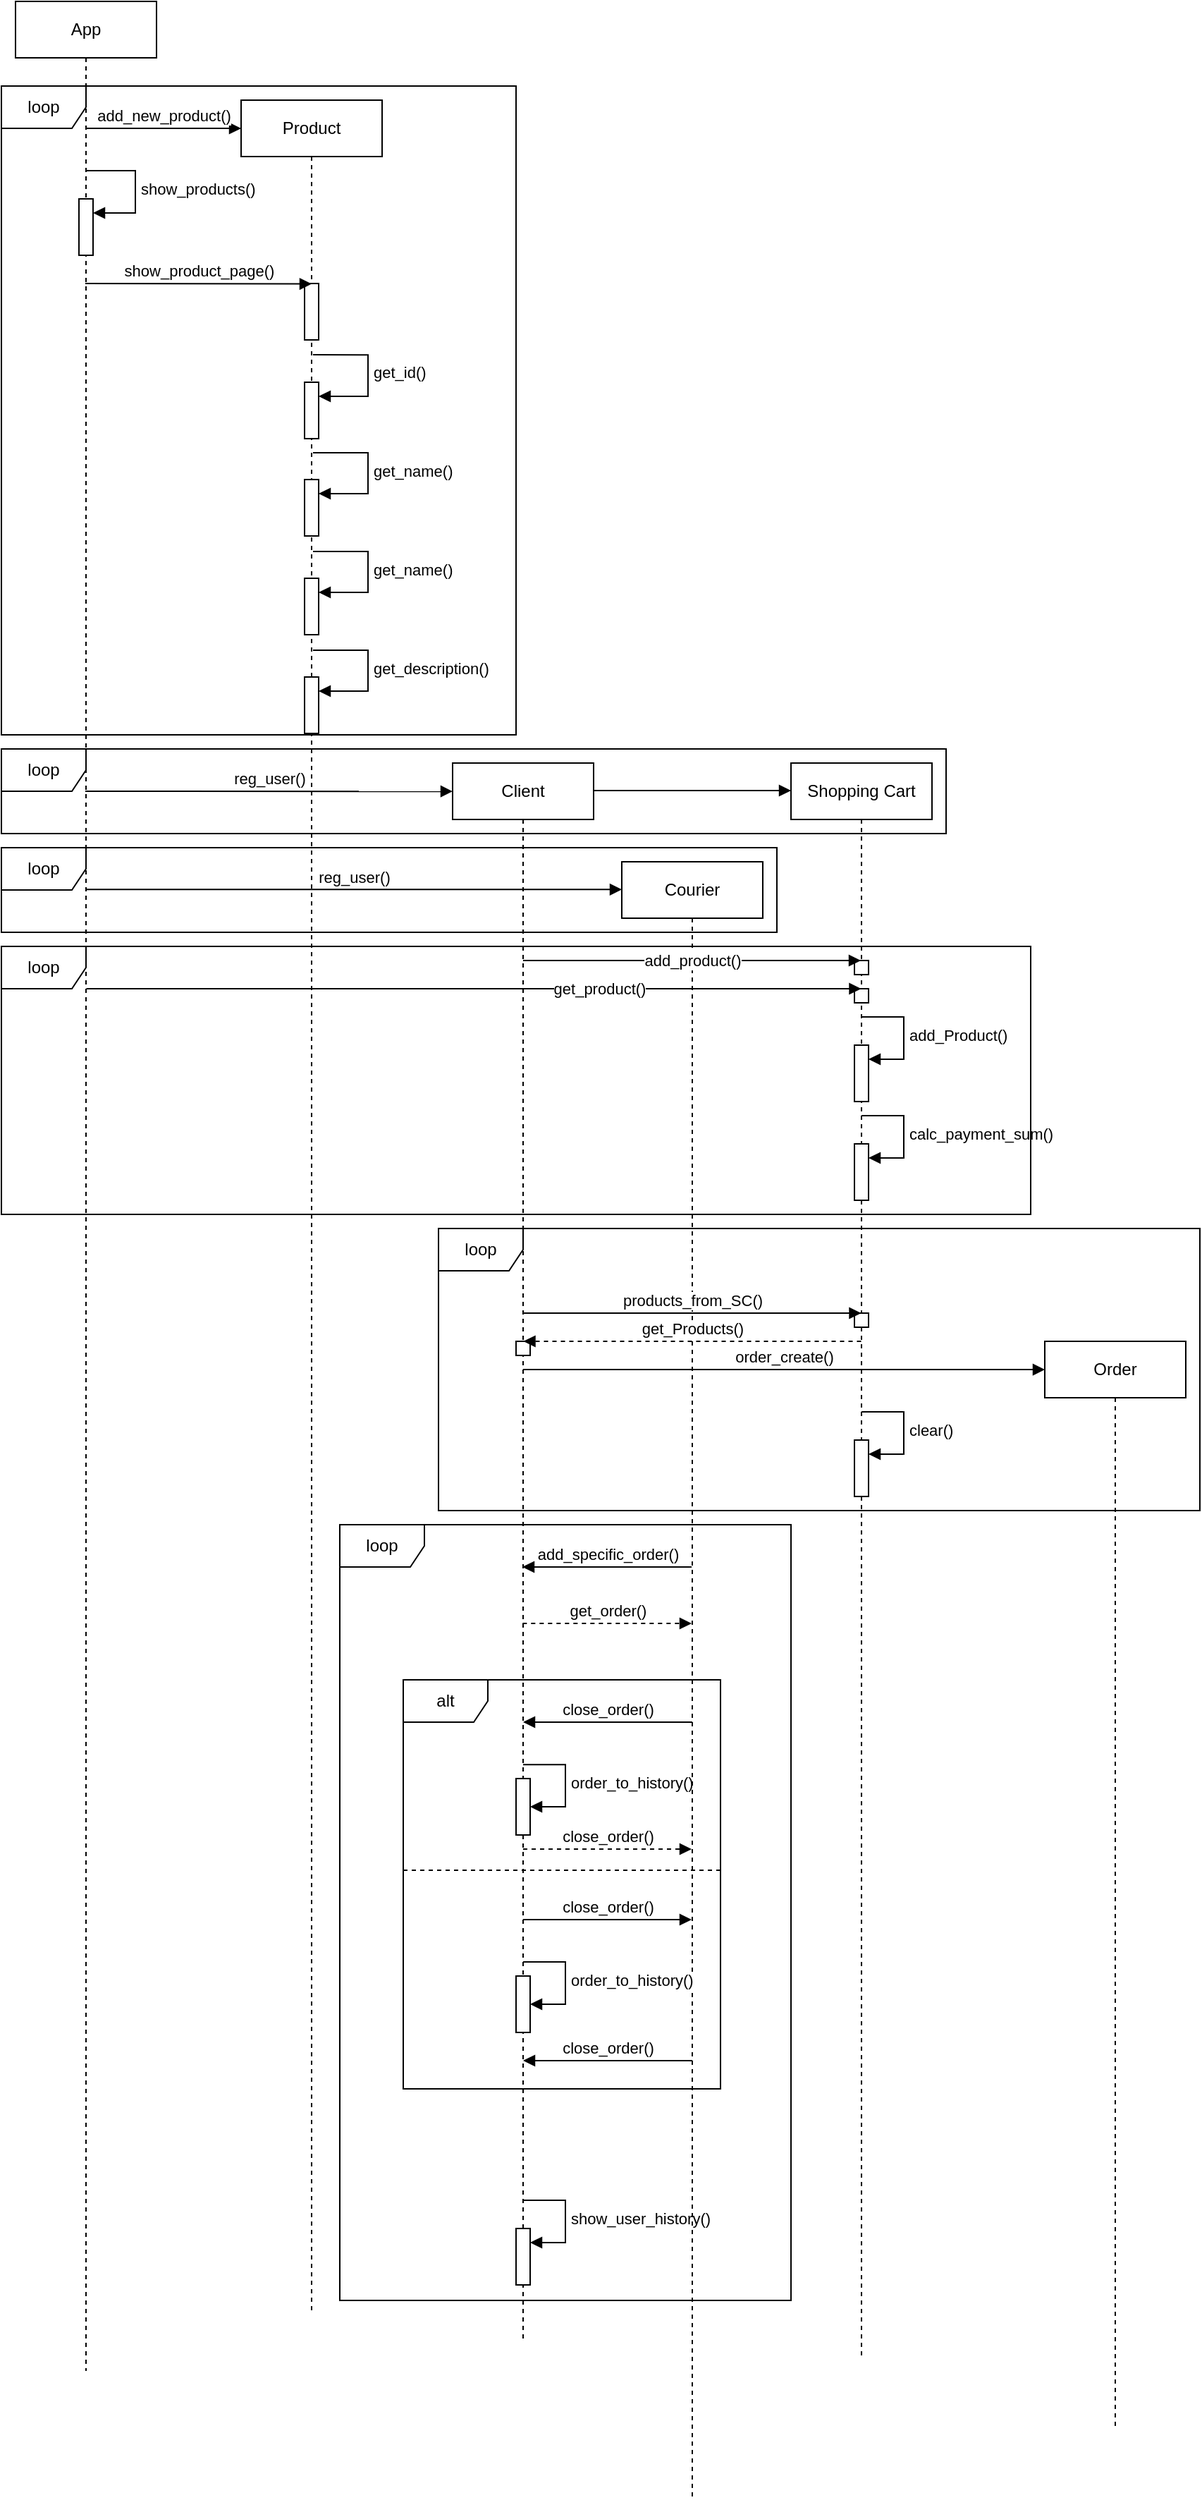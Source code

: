 <mxfile version="22.0.4" type="github">
  <diagram name="Страница — 1" id="QKT6WsH2Z0uWWN3aXLzz">
    <mxGraphModel dx="1889" dy="1730" grid="1" gridSize="10" guides="1" tooltips="1" connect="1" arrows="1" fold="1" page="1" pageScale="1" pageWidth="827" pageHeight="1169" math="0" shadow="0">
      <root>
        <mxCell id="0" />
        <mxCell id="1" parent="0" />
        <mxCell id="R161lrSTg0WXfEPUk8Zl-1" value="App" style="shape=umlLifeline;perimeter=lifelinePerimeter;whiteSpace=wrap;html=1;container=1;dropTarget=0;collapsible=0;recursiveResize=0;outlineConnect=0;portConstraint=eastwest;newEdgeStyle={&quot;curved&quot;:0,&quot;rounded&quot;:0};" parent="1" vertex="1">
          <mxGeometry x="-30" y="-320" width="100" height="1680" as="geometry" />
        </mxCell>
        <mxCell id="KEKvrft_BPd6GVxRHbvh-13" value="" style="html=1;points=[[0,0,0,0,5],[0,1,0,0,-5],[1,0,0,0,5],[1,1,0,0,-5]];perimeter=orthogonalPerimeter;outlineConnect=0;targetShapes=umlLifeline;portConstraint=eastwest;newEdgeStyle={&quot;curved&quot;:0,&quot;rounded&quot;:0};" vertex="1" parent="R161lrSTg0WXfEPUk8Zl-1">
          <mxGeometry x="45" y="140" width="10" height="40" as="geometry" />
        </mxCell>
        <mxCell id="R161lrSTg0WXfEPUk8Zl-2" value="Product" style="shape=umlLifeline;perimeter=lifelinePerimeter;whiteSpace=wrap;html=1;container=1;dropTarget=0;collapsible=0;recursiveResize=0;outlineConnect=0;portConstraint=eastwest;newEdgeStyle={&quot;curved&quot;:0,&quot;rounded&quot;:0};" parent="1" vertex="1">
          <mxGeometry x="130" y="-250" width="100" height="1570" as="geometry" />
        </mxCell>
        <mxCell id="KEKvrft_BPd6GVxRHbvh-15" value="" style="html=1;points=[[0,0,0,0,5],[0,1,0,0,-5],[1,0,0,0,5],[1,1,0,0,-5]];perimeter=orthogonalPerimeter;outlineConnect=0;targetShapes=umlLifeline;portConstraint=eastwest;newEdgeStyle={&quot;curved&quot;:0,&quot;rounded&quot;:0};" vertex="1" parent="R161lrSTg0WXfEPUk8Zl-2">
          <mxGeometry x="45" y="200" width="10" height="40" as="geometry" />
        </mxCell>
        <mxCell id="KEKvrft_BPd6GVxRHbvh-16" value="get_id()" style="html=1;align=left;spacingLeft=2;endArrow=block;rounded=0;edgeStyle=orthogonalEdgeStyle;curved=0;rounded=0;exitX=0.51;exitY=0.115;exitDx=0;exitDy=0;exitPerimeter=0;" edge="1" parent="R161lrSTg0WXfEPUk8Zl-2" target="KEKvrft_BPd6GVxRHbvh-15" source="R161lrSTg0WXfEPUk8Zl-2">
          <mxGeometry relative="1" as="geometry">
            <mxPoint x="55" y="180" as="sourcePoint" />
            <Array as="points">
              <mxPoint x="90" y="181" />
              <mxPoint x="90" y="210" />
            </Array>
          </mxGeometry>
        </mxCell>
        <mxCell id="KEKvrft_BPd6GVxRHbvh-17" value="" style="html=1;points=[[0,0,0,0,5],[0,1,0,0,-5],[1,0,0,0,5],[1,1,0,0,-5]];perimeter=orthogonalPerimeter;outlineConnect=0;targetShapes=umlLifeline;portConstraint=eastwest;newEdgeStyle={&quot;curved&quot;:0,&quot;rounded&quot;:0};" vertex="1" parent="R161lrSTg0WXfEPUk8Zl-2">
          <mxGeometry x="45" y="130" width="10" height="40" as="geometry" />
        </mxCell>
        <mxCell id="KEKvrft_BPd6GVxRHbvh-22" value="" style="html=1;points=[[0,0,0,0,5],[0,1,0,0,-5],[1,0,0,0,5],[1,1,0,0,-5]];perimeter=orthogonalPerimeter;outlineConnect=0;targetShapes=umlLifeline;portConstraint=eastwest;newEdgeStyle={&quot;curved&quot;:0,&quot;rounded&quot;:0};" vertex="1" parent="R161lrSTg0WXfEPUk8Zl-2">
          <mxGeometry x="45" y="269" width="10" height="40" as="geometry" />
        </mxCell>
        <mxCell id="KEKvrft_BPd6GVxRHbvh-23" value="get_name()" style="html=1;align=left;spacingLeft=2;endArrow=block;rounded=0;edgeStyle=orthogonalEdgeStyle;curved=0;rounded=0;exitX=0.51;exitY=0.115;exitDx=0;exitDy=0;exitPerimeter=0;" edge="1" parent="R161lrSTg0WXfEPUk8Zl-2" target="KEKvrft_BPd6GVxRHbvh-22">
          <mxGeometry relative="1" as="geometry">
            <mxPoint x="51" y="250" as="sourcePoint" />
            <Array as="points">
              <mxPoint x="90" y="250" />
              <mxPoint x="90" y="279" />
            </Array>
          </mxGeometry>
        </mxCell>
        <mxCell id="KEKvrft_BPd6GVxRHbvh-24" value="" style="html=1;points=[[0,0,0,0,5],[0,1,0,0,-5],[1,0,0,0,5],[1,1,0,0,-5]];perimeter=orthogonalPerimeter;outlineConnect=0;targetShapes=umlLifeline;portConstraint=eastwest;newEdgeStyle={&quot;curved&quot;:0,&quot;rounded&quot;:0};" vertex="1" parent="R161lrSTg0WXfEPUk8Zl-2">
          <mxGeometry x="45" y="339" width="10" height="40" as="geometry" />
        </mxCell>
        <mxCell id="KEKvrft_BPd6GVxRHbvh-25" value="get_name()" style="html=1;align=left;spacingLeft=2;endArrow=block;rounded=0;edgeStyle=orthogonalEdgeStyle;curved=0;rounded=0;exitX=0.51;exitY=0.115;exitDx=0;exitDy=0;exitPerimeter=0;" edge="1" parent="R161lrSTg0WXfEPUk8Zl-2" target="KEKvrft_BPd6GVxRHbvh-24">
          <mxGeometry relative="1" as="geometry">
            <mxPoint x="51" y="320" as="sourcePoint" />
            <Array as="points">
              <mxPoint x="90" y="320" />
              <mxPoint x="90" y="349" />
            </Array>
          </mxGeometry>
        </mxCell>
        <mxCell id="KEKvrft_BPd6GVxRHbvh-26" value="" style="html=1;points=[[0,0,0,0,5],[0,1,0,0,-5],[1,0,0,0,5],[1,1,0,0,-5]];perimeter=orthogonalPerimeter;outlineConnect=0;targetShapes=umlLifeline;portConstraint=eastwest;newEdgeStyle={&quot;curved&quot;:0,&quot;rounded&quot;:0};" vertex="1" parent="R161lrSTg0WXfEPUk8Zl-2">
          <mxGeometry x="45" y="409" width="10" height="40" as="geometry" />
        </mxCell>
        <mxCell id="KEKvrft_BPd6GVxRHbvh-27" value="get_description()" style="html=1;align=left;spacingLeft=2;endArrow=block;rounded=0;edgeStyle=orthogonalEdgeStyle;curved=0;rounded=0;exitX=0.51;exitY=0.115;exitDx=0;exitDy=0;exitPerimeter=0;" edge="1" parent="R161lrSTg0WXfEPUk8Zl-2" target="KEKvrft_BPd6GVxRHbvh-26">
          <mxGeometry relative="1" as="geometry">
            <mxPoint x="51" y="390" as="sourcePoint" />
            <Array as="points">
              <mxPoint x="90.0" y="390" />
              <mxPoint x="90.0" y="419" />
            </Array>
          </mxGeometry>
        </mxCell>
        <mxCell id="R161lrSTg0WXfEPUk8Zl-4" value="Client" style="shape=umlLifeline;perimeter=lifelinePerimeter;whiteSpace=wrap;html=1;container=1;dropTarget=0;collapsible=0;recursiveResize=0;outlineConnect=0;portConstraint=eastwest;newEdgeStyle={&quot;curved&quot;:0,&quot;rounded&quot;:0};" parent="1" vertex="1">
          <mxGeometry x="280" y="220" width="100" height="1120" as="geometry" />
        </mxCell>
        <mxCell id="R161lrSTg0WXfEPUk8Zl-59" value="order_to_history()" style="html=1;align=left;spacingLeft=2;endArrow=block;rounded=0;edgeStyle=orthogonalEdgeStyle;curved=0;rounded=0;exitX=0.5;exitY=0.634;exitDx=0;exitDy=0;exitPerimeter=0;" parent="R161lrSTg0WXfEPUk8Zl-4" source="R161lrSTg0WXfEPUk8Zl-4" target="R161lrSTg0WXfEPUk8Zl-60" edge="1">
          <mxGeometry relative="1" as="geometry">
            <mxPoint x="55" y="710" as="sourcePoint" />
            <Array as="points">
              <mxPoint x="80" y="710" />
              <mxPoint x="80" y="740" />
            </Array>
            <mxPoint x="60" y="740" as="targetPoint" />
          </mxGeometry>
        </mxCell>
        <mxCell id="R161lrSTg0WXfEPUk8Zl-60" value="" style="html=1;points=[[0,0,0,0,5],[0,1,0,0,-5],[1,0,0,0,5],[1,1,0,0,-5]];perimeter=orthogonalPerimeter;outlineConnect=0;targetShapes=umlLifeline;portConstraint=eastwest;newEdgeStyle={&quot;curved&quot;:0,&quot;rounded&quot;:0};" parent="R161lrSTg0WXfEPUk8Zl-4" vertex="1">
          <mxGeometry x="45" y="720" width="10" height="40" as="geometry" />
        </mxCell>
        <mxCell id="R161lrSTg0WXfEPUk8Zl-65" value="" style="html=1;points=[[0,0,0,0,5],[0,1,0,0,-5],[1,0,0,0,5],[1,1,0,0,-5]];perimeter=orthogonalPerimeter;outlineConnect=0;targetShapes=umlLifeline;portConstraint=eastwest;newEdgeStyle={&quot;curved&quot;:0,&quot;rounded&quot;:0};" parent="R161lrSTg0WXfEPUk8Zl-4" vertex="1">
          <mxGeometry x="45" y="860" width="10" height="40" as="geometry" />
        </mxCell>
        <mxCell id="KEKvrft_BPd6GVxRHbvh-2" value="show_user_history()" style="html=1;align=left;spacingLeft=2;endArrow=block;rounded=0;edgeStyle=orthogonalEdgeStyle;curved=0;rounded=0;" edge="1" parent="R161lrSTg0WXfEPUk8Zl-4">
          <mxGeometry relative="1" as="geometry">
            <mxPoint x="50" y="1019" as="sourcePoint" />
            <Array as="points">
              <mxPoint x="80" y="1049" />
            </Array>
            <mxPoint x="55" y="1049" as="targetPoint" />
          </mxGeometry>
        </mxCell>
        <mxCell id="KEKvrft_BPd6GVxRHbvh-3" value="" style="html=1;points=[[0,0,0,0,5],[0,1,0,0,-5],[1,0,0,0,5],[1,1,0,0,-5]];perimeter=orthogonalPerimeter;outlineConnect=0;targetShapes=umlLifeline;portConstraint=eastwest;newEdgeStyle={&quot;curved&quot;:0,&quot;rounded&quot;:0};" vertex="1" parent="R161lrSTg0WXfEPUk8Zl-4">
          <mxGeometry x="45" y="1039" width="10" height="40" as="geometry" />
        </mxCell>
        <mxCell id="R161lrSTg0WXfEPUk8Zl-5" value="Courier" style="shape=umlLifeline;perimeter=lifelinePerimeter;whiteSpace=wrap;html=1;container=1;dropTarget=0;collapsible=0;recursiveResize=0;outlineConnect=0;portConstraint=eastwest;newEdgeStyle={&quot;curved&quot;:0,&quot;rounded&quot;:0};" parent="1" vertex="1">
          <mxGeometry x="400" y="290" width="100" height="1160" as="geometry" />
        </mxCell>
        <mxCell id="R161lrSTg0WXfEPUk8Zl-6" value="Order" style="shape=umlLifeline;perimeter=lifelinePerimeter;whiteSpace=wrap;html=1;container=1;dropTarget=0;collapsible=0;recursiveResize=0;outlineConnect=0;portConstraint=eastwest;newEdgeStyle={&quot;curved&quot;:0,&quot;rounded&quot;:0};" parent="1" vertex="1">
          <mxGeometry x="700" y="630" width="100" height="770" as="geometry" />
        </mxCell>
        <mxCell id="R161lrSTg0WXfEPUk8Zl-7" value="Shopping Cart" style="shape=umlLifeline;perimeter=lifelinePerimeter;whiteSpace=wrap;html=1;container=1;dropTarget=0;collapsible=0;recursiveResize=0;outlineConnect=0;portConstraint=eastwest;newEdgeStyle={&quot;curved&quot;:0,&quot;rounded&quot;:0};" parent="1" vertex="1">
          <mxGeometry x="520" y="220" width="100" height="1130" as="geometry" />
        </mxCell>
        <mxCell id="R161lrSTg0WXfEPUk8Zl-32" value="add_Product()" style="html=1;align=left;spacingLeft=2;endArrow=block;rounded=0;edgeStyle=orthogonalEdgeStyle;curved=0;rounded=0;" parent="R161lrSTg0WXfEPUk8Zl-7" edge="1">
          <mxGeometry relative="1" as="geometry">
            <mxPoint x="50" y="180" as="sourcePoint" />
            <Array as="points">
              <mxPoint x="80" y="210" />
            </Array>
            <mxPoint x="55" y="210" as="targetPoint" />
          </mxGeometry>
        </mxCell>
        <mxCell id="R161lrSTg0WXfEPUk8Zl-35" value="calc_payment_sum()" style="html=1;align=left;spacingLeft=2;endArrow=block;rounded=0;edgeStyle=orthogonalEdgeStyle;curved=0;rounded=0;" parent="R161lrSTg0WXfEPUk8Zl-7" edge="1">
          <mxGeometry relative="1" as="geometry">
            <mxPoint x="50" y="250" as="sourcePoint" />
            <Array as="points">
              <mxPoint x="80" y="280" />
            </Array>
            <mxPoint x="55" y="280" as="targetPoint" />
          </mxGeometry>
        </mxCell>
        <mxCell id="R161lrSTg0WXfEPUk8Zl-36" value="" style="html=1;points=[[0,0,0,0,5],[0,1,0,0,-5],[1,0,0,0,5],[1,1,0,0,-5]];perimeter=orthogonalPerimeter;outlineConnect=0;targetShapes=umlLifeline;portConstraint=eastwest;newEdgeStyle={&quot;curved&quot;:0,&quot;rounded&quot;:0};" parent="R161lrSTg0WXfEPUk8Zl-7" vertex="1">
          <mxGeometry x="45" y="270" width="10" height="40" as="geometry" />
        </mxCell>
        <mxCell id="R161lrSTg0WXfEPUk8Zl-42" value="clear()" style="html=1;align=left;spacingLeft=2;endArrow=block;rounded=0;edgeStyle=orthogonalEdgeStyle;curved=0;rounded=0;" parent="R161lrSTg0WXfEPUk8Zl-7" edge="1">
          <mxGeometry relative="1" as="geometry">
            <mxPoint x="50" y="460" as="sourcePoint" />
            <Array as="points">
              <mxPoint x="80" y="490" />
            </Array>
            <mxPoint x="55" y="490" as="targetPoint" />
          </mxGeometry>
        </mxCell>
        <mxCell id="R161lrSTg0WXfEPUk8Zl-43" value="" style="html=1;points=[[0,0,0,0,5],[0,1,0,0,-5],[1,0,0,0,5],[1,1,0,0,-5]];perimeter=orthogonalPerimeter;outlineConnect=0;targetShapes=umlLifeline;portConstraint=eastwest;newEdgeStyle={&quot;curved&quot;:0,&quot;rounded&quot;:0};" parent="R161lrSTg0WXfEPUk8Zl-7" vertex="1">
          <mxGeometry x="45" y="480" width="10" height="40" as="geometry" />
        </mxCell>
        <mxCell id="KEKvrft_BPd6GVxRHbvh-19" value="" style="html=1;points=[[0,0,0,0,5],[0,1,0,0,-5],[1,0,0,0,5],[1,1,0,0,-5]];perimeter=orthogonalPerimeter;outlineConnect=0;targetShapes=umlLifeline;portConstraint=eastwest;newEdgeStyle={&quot;curved&quot;:0,&quot;rounded&quot;:0};" vertex="1" parent="R161lrSTg0WXfEPUk8Zl-7">
          <mxGeometry x="45" y="160" width="10" height="10" as="geometry" />
        </mxCell>
        <mxCell id="R161lrSTg0WXfEPUk8Zl-9" value="add_new_product()" style="html=1;verticalAlign=bottom;endArrow=block;curved=0;rounded=0;" parent="1" edge="1">
          <mxGeometry width="80" relative="1" as="geometry">
            <mxPoint x="19.5" y="-230" as="sourcePoint" />
            <mxPoint x="130" y="-230" as="targetPoint" />
          </mxGeometry>
        </mxCell>
        <mxCell id="R161lrSTg0WXfEPUk8Zl-12" value="reg_user()" style="html=1;verticalAlign=bottom;endArrow=block;curved=0;rounded=0;entryX=0;entryY=0.067;entryDx=0;entryDy=0;entryPerimeter=0;" parent="1" edge="1">
          <mxGeometry width="80" relative="1" as="geometry">
            <mxPoint x="19.5" y="240" as="sourcePoint" />
            <mxPoint x="280" y="240.1" as="targetPoint" />
          </mxGeometry>
        </mxCell>
        <mxCell id="R161lrSTg0WXfEPUk8Zl-14" value="reg_user()" style="html=1;verticalAlign=bottom;endArrow=block;curved=0;rounded=0;entryX=0;entryY=0.067;entryDx=0;entryDy=0;entryPerimeter=0;" parent="1" edge="1">
          <mxGeometry width="80" relative="1" as="geometry">
            <mxPoint x="19.5" y="309.58" as="sourcePoint" />
            <mxPoint x="400" y="309.68" as="targetPoint" />
          </mxGeometry>
        </mxCell>
        <mxCell id="R161lrSTg0WXfEPUk8Zl-15" value="" style="html=1;verticalAlign=bottom;endArrow=block;curved=0;rounded=0;" parent="1" edge="1">
          <mxGeometry width="80" relative="1" as="geometry">
            <mxPoint x="380" y="239.5" as="sourcePoint" />
            <mxPoint x="520" y="239.5" as="targetPoint" />
          </mxGeometry>
        </mxCell>
        <mxCell id="R161lrSTg0WXfEPUk8Zl-16" value="loop" style="shape=umlFrame;whiteSpace=wrap;html=1;pointerEvents=0;" parent="1" vertex="1">
          <mxGeometry x="-40" y="-260" width="365" height="460" as="geometry" />
        </mxCell>
        <mxCell id="R161lrSTg0WXfEPUk8Zl-17" value="order_create()" style="html=1;verticalAlign=bottom;endArrow=block;curved=0;rounded=0;entryX=0;entryY=0.026;entryDx=0;entryDy=0;entryPerimeter=0;" parent="1" target="R161lrSTg0WXfEPUk8Zl-6" edge="1">
          <mxGeometry width="80" relative="1" as="geometry">
            <mxPoint x="330" y="650" as="sourcePoint" />
            <mxPoint x="660" y="650" as="targetPoint" />
          </mxGeometry>
        </mxCell>
        <mxCell id="R161lrSTg0WXfEPUk8Zl-18" value="loop" style="shape=umlFrame;whiteSpace=wrap;html=1;pointerEvents=0;" parent="1" vertex="1">
          <mxGeometry x="270" y="550" width="540" height="200" as="geometry" />
        </mxCell>
        <mxCell id="R161lrSTg0WXfEPUk8Zl-21" value="loop" style="shape=umlFrame;whiteSpace=wrap;html=1;pointerEvents=0;" parent="1" vertex="1">
          <mxGeometry x="-40" y="210" width="670" height="60" as="geometry" />
        </mxCell>
        <mxCell id="R161lrSTg0WXfEPUk8Zl-22" value="loop" style="shape=umlFrame;whiteSpace=wrap;html=1;pointerEvents=0;" parent="1" vertex="1">
          <mxGeometry x="-40" y="280" width="550" height="60" as="geometry" />
        </mxCell>
        <mxCell id="R161lrSTg0WXfEPUk8Zl-25" value="" style="html=1;verticalAlign=bottom;endArrow=block;curved=0;rounded=0;" parent="1" edge="1">
          <mxGeometry width="80" relative="1" as="geometry">
            <mxPoint x="20.25" y="380" as="sourcePoint" />
            <mxPoint x="569.75" y="380" as="targetPoint" />
          </mxGeometry>
        </mxCell>
        <mxCell id="R161lrSTg0WXfEPUk8Zl-26" value="get_product()" style="edgeLabel;html=1;align=center;verticalAlign=middle;resizable=0;points=[];" parent="R161lrSTg0WXfEPUk8Zl-25" vertex="1" connectable="0">
          <mxGeometry x="0.186" relative="1" as="geometry">
            <mxPoint x="37" as="offset" />
          </mxGeometry>
        </mxCell>
        <mxCell id="R161lrSTg0WXfEPUk8Zl-27" value="loop" style="shape=umlFrame;whiteSpace=wrap;html=1;pointerEvents=0;" parent="1" vertex="1">
          <mxGeometry x="-40" y="350" width="730" height="190" as="geometry" />
        </mxCell>
        <mxCell id="R161lrSTg0WXfEPUk8Zl-33" value="" style="html=1;points=[[0,0,0,0,5],[0,1,0,0,-5],[1,0,0,0,5],[1,1,0,0,-5]];perimeter=orthogonalPerimeter;outlineConnect=0;targetShapes=umlLifeline;portConstraint=eastwest;newEdgeStyle={&quot;curved&quot;:0,&quot;rounded&quot;:0};" parent="1" vertex="1">
          <mxGeometry x="565" y="420" width="10" height="40" as="geometry" />
        </mxCell>
        <mxCell id="R161lrSTg0WXfEPUk8Zl-46" value="add_specific_order()" style="html=1;verticalAlign=bottom;endArrow=block;curved=0;rounded=0;" parent="1" edge="1">
          <mxGeometry width="80" relative="1" as="geometry">
            <mxPoint x="449.5" y="790" as="sourcePoint" />
            <mxPoint x="329.5" y="790" as="targetPoint" />
          </mxGeometry>
        </mxCell>
        <mxCell id="R161lrSTg0WXfEPUk8Zl-47" value="get_order()" style="html=1;verticalAlign=bottom;endArrow=block;curved=0;rounded=0;dashed=1;" parent="1" edge="1">
          <mxGeometry width="80" relative="1" as="geometry">
            <mxPoint x="329.667" y="830.0" as="sourcePoint" />
            <mxPoint x="449.5" y="830.0" as="targetPoint" />
          </mxGeometry>
        </mxCell>
        <mxCell id="R161lrSTg0WXfEPUk8Zl-48" value="loop" style="shape=umlFrame;whiteSpace=wrap;html=1;pointerEvents=0;" parent="1" vertex="1">
          <mxGeometry x="200" y="760" width="320" height="550" as="geometry" />
        </mxCell>
        <mxCell id="R161lrSTg0WXfEPUk8Zl-49" value="close_order()" style="html=1;verticalAlign=bottom;endArrow=block;curved=0;rounded=0;" parent="1" edge="1">
          <mxGeometry width="80" relative="1" as="geometry">
            <mxPoint x="450" y="900" as="sourcePoint" />
            <mxPoint x="330" y="900" as="targetPoint" />
          </mxGeometry>
        </mxCell>
        <mxCell id="R161lrSTg0WXfEPUk8Zl-50" value="close_order()" style="html=1;verticalAlign=bottom;endArrow=block;curved=0;rounded=0;dashed=1;" parent="1" edge="1">
          <mxGeometry width="80" relative="1" as="geometry">
            <mxPoint x="330" y="990" as="sourcePoint" />
            <mxPoint x="449.5" y="990" as="targetPoint" />
          </mxGeometry>
        </mxCell>
        <mxCell id="R161lrSTg0WXfEPUk8Zl-53" value="close_order()" style="html=1;verticalAlign=bottom;endArrow=block;curved=0;rounded=0;" parent="1" edge="1">
          <mxGeometry width="80" relative="1" as="geometry">
            <mxPoint x="330" y="1040" as="sourcePoint" />
            <mxPoint x="449.5" y="1040" as="targetPoint" />
          </mxGeometry>
        </mxCell>
        <mxCell id="R161lrSTg0WXfEPUk8Zl-54" value="close_order()" style="html=1;verticalAlign=bottom;endArrow=block;curved=0;rounded=0;" parent="1" edge="1">
          <mxGeometry width="80" relative="1" as="geometry">
            <mxPoint x="450" y="1140" as="sourcePoint" />
            <mxPoint x="330" y="1140" as="targetPoint" />
          </mxGeometry>
        </mxCell>
        <mxCell id="R161lrSTg0WXfEPUk8Zl-55" value="alt" style="shape=umlFrame;whiteSpace=wrap;html=1;pointerEvents=0;" parent="1" vertex="1">
          <mxGeometry x="245" y="870" width="225" height="290" as="geometry" />
        </mxCell>
        <mxCell id="R161lrSTg0WXfEPUk8Zl-56" value="" style="line;strokeWidth=1;fillColor=none;align=left;verticalAlign=middle;spacingTop=-1;spacingLeft=3;spacingRight=3;rotatable=0;labelPosition=right;points=[];portConstraint=eastwest;strokeColor=inherit;dashed=1;" parent="1" vertex="1">
          <mxGeometry x="245" y="1001" width="225" height="8" as="geometry" />
        </mxCell>
        <mxCell id="R161lrSTg0WXfEPUk8Zl-64" value="order_to_history()" style="html=1;align=left;spacingLeft=2;endArrow=block;rounded=0;edgeStyle=orthogonalEdgeStyle;curved=0;rounded=0;" parent="1" edge="1">
          <mxGeometry relative="1" as="geometry">
            <mxPoint x="330" y="1070" as="sourcePoint" />
            <Array as="points">
              <mxPoint x="360" y="1100" />
            </Array>
            <mxPoint x="335" y="1100" as="targetPoint" />
          </mxGeometry>
        </mxCell>
        <mxCell id="KEKvrft_BPd6GVxRHbvh-10" value="show_product_page()" style="html=1;verticalAlign=bottom;endArrow=block;curved=0;rounded=0;entryX=0.5;entryY=0.083;entryDx=0;entryDy=0;entryPerimeter=0;" edge="1" parent="1" target="R161lrSTg0WXfEPUk8Zl-2">
          <mxGeometry width="80" relative="1" as="geometry">
            <mxPoint x="19.5" y="-120" as="sourcePoint" />
            <mxPoint x="130" y="-120" as="targetPoint" />
          </mxGeometry>
        </mxCell>
        <mxCell id="KEKvrft_BPd6GVxRHbvh-14" value="show_products()" style="html=1;align=left;spacingLeft=2;endArrow=block;rounded=0;edgeStyle=orthogonalEdgeStyle;curved=0;rounded=0;" edge="1" target="KEKvrft_BPd6GVxRHbvh-13" parent="1">
          <mxGeometry relative="1" as="geometry">
            <mxPoint x="20" y="-200" as="sourcePoint" />
            <Array as="points">
              <mxPoint x="55" y="-170" />
            </Array>
          </mxGeometry>
        </mxCell>
        <mxCell id="KEKvrft_BPd6GVxRHbvh-18" value="" style="html=1;points=[[0,0,0,0,5],[0,1,0,0,-5],[1,0,0,0,5],[1,1,0,0,-5]];perimeter=orthogonalPerimeter;outlineConnect=0;targetShapes=umlLifeline;portConstraint=eastwest;newEdgeStyle={&quot;curved&quot;:0,&quot;rounded&quot;:0};" vertex="1" parent="1">
          <mxGeometry x="565" y="360" width="10" height="10" as="geometry" />
        </mxCell>
        <mxCell id="R161lrSTg0WXfEPUk8Zl-23" value="" style="html=1;verticalAlign=bottom;endArrow=block;curved=0;rounded=0;" parent="1" target="R161lrSTg0WXfEPUk8Zl-7" edge="1">
          <mxGeometry width="80" relative="1" as="geometry">
            <mxPoint x="330" y="360" as="sourcePoint" />
            <mxPoint x="470" y="360" as="targetPoint" />
          </mxGeometry>
        </mxCell>
        <mxCell id="R161lrSTg0WXfEPUk8Zl-24" value="add_product()" style="edgeLabel;html=1;align=center;verticalAlign=middle;resizable=0;points=[];" parent="R161lrSTg0WXfEPUk8Zl-23" vertex="1" connectable="0">
          <mxGeometry x="0.186" relative="1" as="geometry">
            <mxPoint x="-22" as="offset" />
          </mxGeometry>
        </mxCell>
        <mxCell id="KEKvrft_BPd6GVxRHbvh-20" value="" style="html=1;points=[[0,0,0,0,5],[0,1,0,0,-5],[1,0,0,0,5],[1,1,0,0,-5]];perimeter=orthogonalPerimeter;outlineConnect=0;targetShapes=umlLifeline;portConstraint=eastwest;newEdgeStyle={&quot;curved&quot;:0,&quot;rounded&quot;:0};" vertex="1" parent="1">
          <mxGeometry x="565" y="610" width="10" height="10" as="geometry" />
        </mxCell>
        <mxCell id="R161lrSTg0WXfEPUk8Zl-38" value="products_from_SC()" style="html=1;verticalAlign=bottom;endArrow=block;curved=0;rounded=0;" parent="1" edge="1">
          <mxGeometry width="80" relative="1" as="geometry">
            <mxPoint x="330.25" y="610" as="sourcePoint" />
            <mxPoint x="569.75" y="610" as="targetPoint" />
          </mxGeometry>
        </mxCell>
        <mxCell id="KEKvrft_BPd6GVxRHbvh-21" value="" style="html=1;points=[[0,0,0,0,5],[0,1,0,0,-5],[1,0,0,0,5],[1,1,0,0,-5]];perimeter=orthogonalPerimeter;outlineConnect=0;targetShapes=umlLifeline;portConstraint=eastwest;newEdgeStyle={&quot;curved&quot;:0,&quot;rounded&quot;:0};" vertex="1" parent="1">
          <mxGeometry x="325" y="630" width="10" height="10" as="geometry" />
        </mxCell>
        <mxCell id="R161lrSTg0WXfEPUk8Zl-40" value="get_Products()" style="html=1;verticalAlign=bottom;endArrow=block;curved=0;rounded=0;dashed=1;" parent="1" edge="1">
          <mxGeometry width="80" relative="1" as="geometry">
            <mxPoint x="569.75" y="630" as="sourcePoint" />
            <mxPoint x="330.25" y="630" as="targetPoint" />
          </mxGeometry>
        </mxCell>
      </root>
    </mxGraphModel>
  </diagram>
</mxfile>
